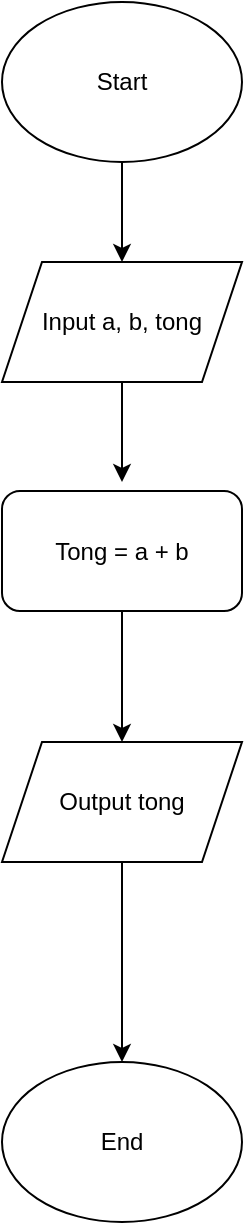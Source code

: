<mxfile version="25.0.3">
  <diagram name="Trang-1" id="Ic_6IBqflgvEff83gMx8">
    <mxGraphModel dx="954" dy="623" grid="1" gridSize="10" guides="1" tooltips="1" connect="1" arrows="1" fold="1" page="1" pageScale="1" pageWidth="827" pageHeight="1169" math="0" shadow="0">
      <root>
        <mxCell id="0" />
        <mxCell id="1" parent="0" />
        <mxCell id="W8wq9E3jOlAvUwIORAxE-1" value="Start" style="ellipse;whiteSpace=wrap;html=1;" vertex="1" parent="1">
          <mxGeometry x="10" y="340" width="120" height="80" as="geometry" />
        </mxCell>
        <mxCell id="W8wq9E3jOlAvUwIORAxE-2" value="Input a, b, tong" style="shape=parallelogram;perimeter=parallelogramPerimeter;whiteSpace=wrap;html=1;fixedSize=1;" vertex="1" parent="1">
          <mxGeometry x="10" y="470" width="120" height="60" as="geometry" />
        </mxCell>
        <mxCell id="W8wq9E3jOlAvUwIORAxE-11" value="" style="endArrow=classic;html=1;rounded=0;exitX=0.5;exitY=1;exitDx=0;exitDy=0;entryX=0.5;entryY=0;entryDx=0;entryDy=0;" edge="1" parent="1" source="W8wq9E3jOlAvUwIORAxE-2">
          <mxGeometry width="50" height="50" relative="1" as="geometry">
            <mxPoint x="146" y="660" as="sourcePoint" />
            <mxPoint x="70" y="580" as="targetPoint" />
          </mxGeometry>
        </mxCell>
        <mxCell id="W8wq9E3jOlAvUwIORAxE-12" value="" style="endArrow=classic;html=1;rounded=0;exitX=0.5;exitY=1;exitDx=0;exitDy=0;entryX=0.5;entryY=0;entryDx=0;entryDy=0;" edge="1" parent="1" source="W8wq9E3jOlAvUwIORAxE-1" target="W8wq9E3jOlAvUwIORAxE-2">
          <mxGeometry width="50" height="50" relative="1" as="geometry">
            <mxPoint x="146" y="660" as="sourcePoint" />
            <mxPoint x="196" y="610" as="targetPoint" />
          </mxGeometry>
        </mxCell>
        <mxCell id="W8wq9E3jOlAvUwIORAxE-6" value="End" style="ellipse;whiteSpace=wrap;html=1;" vertex="1" parent="1">
          <mxGeometry x="10" y="870" width="120" height="80" as="geometry" />
        </mxCell>
        <mxCell id="W8wq9E3jOlAvUwIORAxE-65" style="edgeStyle=orthogonalEdgeStyle;rounded=0;orthogonalLoop=1;jettySize=auto;html=1;exitX=0.5;exitY=1;exitDx=0;exitDy=0;entryX=0.5;entryY=0;entryDx=0;entryDy=0;" edge="1" parent="1" source="W8wq9E3jOlAvUwIORAxE-63" target="W8wq9E3jOlAvUwIORAxE-64">
          <mxGeometry relative="1" as="geometry" />
        </mxCell>
        <mxCell id="W8wq9E3jOlAvUwIORAxE-63" value="Tong = a + b" style="rounded=1;whiteSpace=wrap;html=1;" vertex="1" parent="1">
          <mxGeometry x="10" y="584.5" width="120" height="60" as="geometry" />
        </mxCell>
        <mxCell id="W8wq9E3jOlAvUwIORAxE-66" style="edgeStyle=orthogonalEdgeStyle;rounded=0;orthogonalLoop=1;jettySize=auto;html=1;exitX=0.5;exitY=1;exitDx=0;exitDy=0;entryX=0.5;entryY=0;entryDx=0;entryDy=0;" edge="1" parent="1" source="W8wq9E3jOlAvUwIORAxE-64" target="W8wq9E3jOlAvUwIORAxE-6">
          <mxGeometry relative="1" as="geometry" />
        </mxCell>
        <mxCell id="W8wq9E3jOlAvUwIORAxE-64" value="Output tong" style="shape=parallelogram;perimeter=parallelogramPerimeter;whiteSpace=wrap;html=1;fixedSize=1;" vertex="1" parent="1">
          <mxGeometry x="10" y="710" width="120" height="60" as="geometry" />
        </mxCell>
      </root>
    </mxGraphModel>
  </diagram>
</mxfile>
